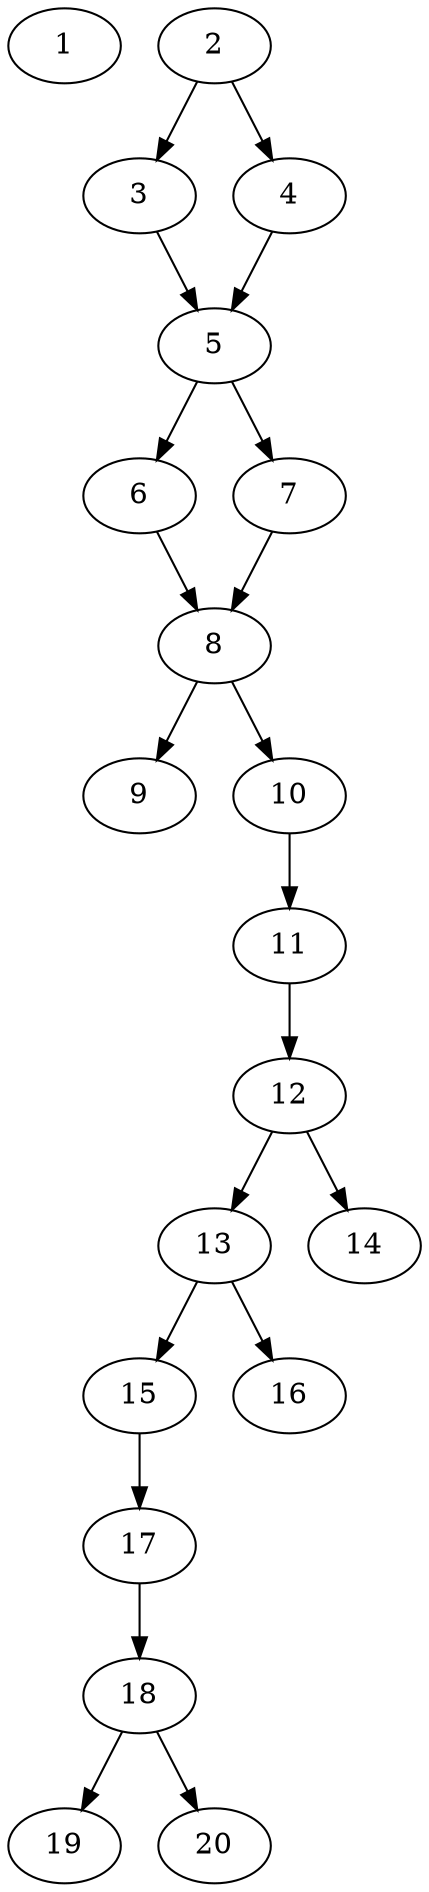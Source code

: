 // DAG automatically generated by daggen at Thu Oct  3 13:58:43 2019
// ./daggen --dot -n 20 --ccr 0.3 --fat 0.3 --regular 0.5 --density 0.6 --mindata 5242880 --maxdata 52428800 
digraph G {
  1 [size="49117867", alpha="0.11", expect_size="14735360"] 
  2 [size="107758933", alpha="0.13", expect_size="32327680"] 
  2 -> 3 [size ="32327680"]
  2 -> 4 [size ="32327680"]
  3 [size="19363840", alpha="0.15", expect_size="5809152"] 
  3 -> 5 [size ="5809152"]
  4 [size="41437867", alpha="0.14", expect_size="12431360"] 
  4 -> 5 [size ="12431360"]
  5 [size="66727253", alpha="0.12", expect_size="20018176"] 
  5 -> 6 [size ="20018176"]
  5 -> 7 [size ="20018176"]
  6 [size="149725867", alpha="0.01", expect_size="44917760"] 
  6 -> 8 [size ="44917760"]
  7 [size="106072747", alpha="0.08", expect_size="31821824"] 
  7 -> 8 [size ="31821824"]
  8 [size="69560320", alpha="0.05", expect_size="20868096"] 
  8 -> 9 [size ="20868096"]
  8 -> 10 [size ="20868096"]
  9 [size="122282667", alpha="0.17", expect_size="36684800"] 
  10 [size="106891947", alpha="0.07", expect_size="32067584"] 
  10 -> 11 [size ="32067584"]
  11 [size="43830613", alpha="0.13", expect_size="13149184"] 
  11 -> 12 [size ="13149184"]
  12 [size="132556800", alpha="0.07", expect_size="39767040"] 
  12 -> 13 [size ="39767040"]
  12 -> 14 [size ="39767040"]
  13 [size="77479253", alpha="0.09", expect_size="23243776"] 
  13 -> 15 [size ="23243776"]
  13 -> 16 [size ="23243776"]
  14 [size="35358720", alpha="0.06", expect_size="10607616"] 
  15 [size="141646507", alpha="0.17", expect_size="42493952"] 
  15 -> 17 [size ="42493952"]
  16 [size="80343040", alpha="0.10", expect_size="24102912"] 
  17 [size="90388480", alpha="0.17", expect_size="27116544"] 
  17 -> 18 [size ="27116544"]
  18 [size="156668587", alpha="0.08", expect_size="47000576"] 
  18 -> 19 [size ="47000576"]
  18 -> 20 [size ="47000576"]
  19 [size="36809387", alpha="0.19", expect_size="11042816"] 
  20 [size="172806827", alpha="0.20", expect_size="51842048"] 
}
